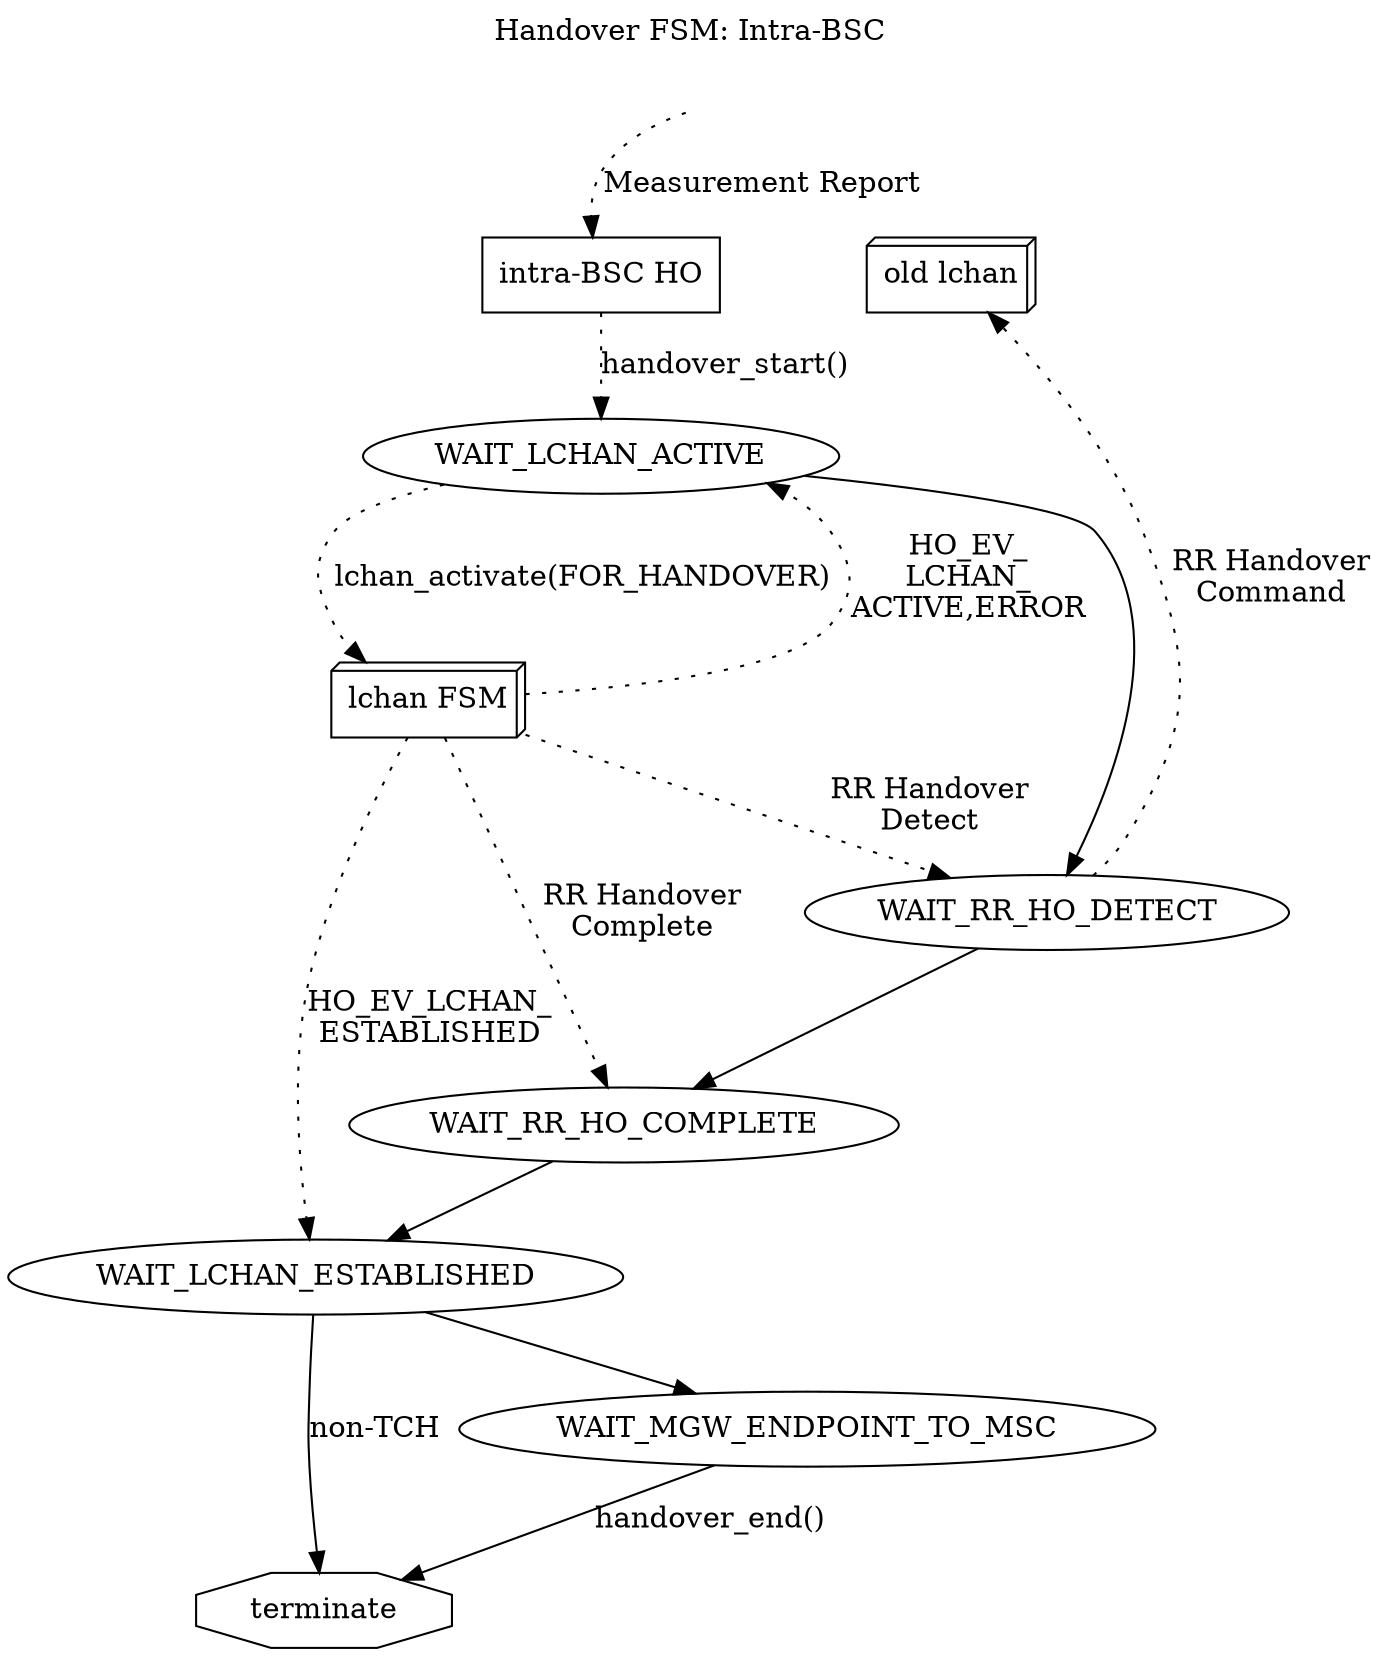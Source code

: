 digraph G {
rankdir=TB
labelloc=t; label="Handover FSM: Intra-BSC"

        lchan [label="lchan FSM",shape=box3d]
        intra [label="intra-BSC HO",shape=box]
        old_lchan [label="old lchan",shape=box3d]
	terminate [shape=octagon]

	invisible [style="invisible"]
	invisible -> intra [label="Measurement Report",style=dotted]
	invisible -> old_lchan [style=invisible,arrowhead=none]

	intra -> WAIT_LCHAN_ACTIVE [label="handover_start()",style=dotted]
        WAIT_LCHAN_ACTIVE -> lchan [label="lchan_activate(FOR_HANDOVER)",style=dotted]
	lchan -> WAIT_LCHAN_ACTIVE [label="HO_EV_\nLCHAN_\nACTIVE,ERROR",style=dotted,constraint=false]
        WAIT_LCHAN_ACTIVE -> WAIT_RR_HO_DETECT
        WAIT_RR_HO_DETECT -> old_lchan [label="RR Handover\nCommand",style=dotted,constraint=false]
	
	lchan -> WAIT_RR_HO_DETECT [label="RR Handover\nDetect",style=dotted]
	WAIT_RR_HO_DETECT -> WAIT_RR_HO_COMPLETE

	lchan -> WAIT_RR_HO_COMPLETE [label="RR Handover\nComplete",style=dotted]
	WAIT_RR_HO_COMPLETE -> WAIT_LCHAN_ESTABLISHED
	lchan -> WAIT_LCHAN_ESTABLISHED [label="HO_EV_LCHAN_\nESTABLISHED",style=dotted]

	WAIT_LCHAN_ESTABLISHED -> terminate [label="non-TCH"]
	WAIT_LCHAN_ESTABLISHED -> WAIT_MGW_ENDPOINT_TO_MSC
	WAIT_MGW_ENDPOINT_TO_MSC -> terminate [label="handover_end()"]
}
